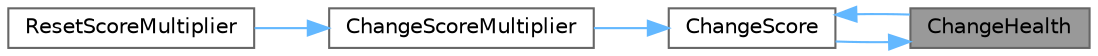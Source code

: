 digraph "ChangeHealth"
{
 // LATEX_PDF_SIZE
  bgcolor="transparent";
  edge [fontname=Helvetica,fontsize=10,labelfontname=Helvetica,labelfontsize=10];
  node [fontname=Helvetica,fontsize=10,shape=box,height=0.2,width=0.4];
  rankdir="RL";
  Node1 [id="Node000001",label="ChangeHealth",height=0.2,width=0.4,color="gray40", fillcolor="grey60", style="filled", fontcolor="black",tooltip="Increases health. If health is already at max, increases score instead. When health reaches 0,..."];
  Node1 -> Node2 [id="edge1_Node000001_Node000002",dir="back",color="steelblue1",style="solid",tooltip=" "];
  Node2 [id="Node000002",label="ChangeScore",height=0.2,width=0.4,color="grey40", fillcolor="white", style="filled",URL="$class_player_scripts_1_1_player_status.html#ab2e34c964f801ca064cdcd5aaf430c45",tooltip="Increases score, rewards extra health if requirement are met."];
  Node2 -> Node1 [id="edge2_Node000002_Node000001",dir="back",color="steelblue1",style="solid",tooltip=" "];
  Node2 -> Node3 [id="edge3_Node000002_Node000003",dir="back",color="steelblue1",style="solid",tooltip=" "];
  Node3 [id="Node000003",label="ChangeScoreMultiplier",height=0.2,width=0.4,color="grey40", fillcolor="white", style="filled",URL="$class_player_scripts_1_1_player_status.html#a48bde3035abda30d99b282527cdd1bf0",tooltip="Changes score multiplier, awards bonus score if max multiplier is reached."];
  Node3 -> Node4 [id="edge4_Node000003_Node000004",dir="back",color="steelblue1",style="solid",tooltip=" "];
  Node4 [id="Node000004",label="ResetScoreMultiplier",height=0.2,width=0.4,color="grey40", fillcolor="white", style="filled",URL="$class_player_scripts_1_1_player_status.html#a012607dd27a930aa340ffa15fd32cb28",tooltip="Sets Score Multiplier back to 1."];
}
